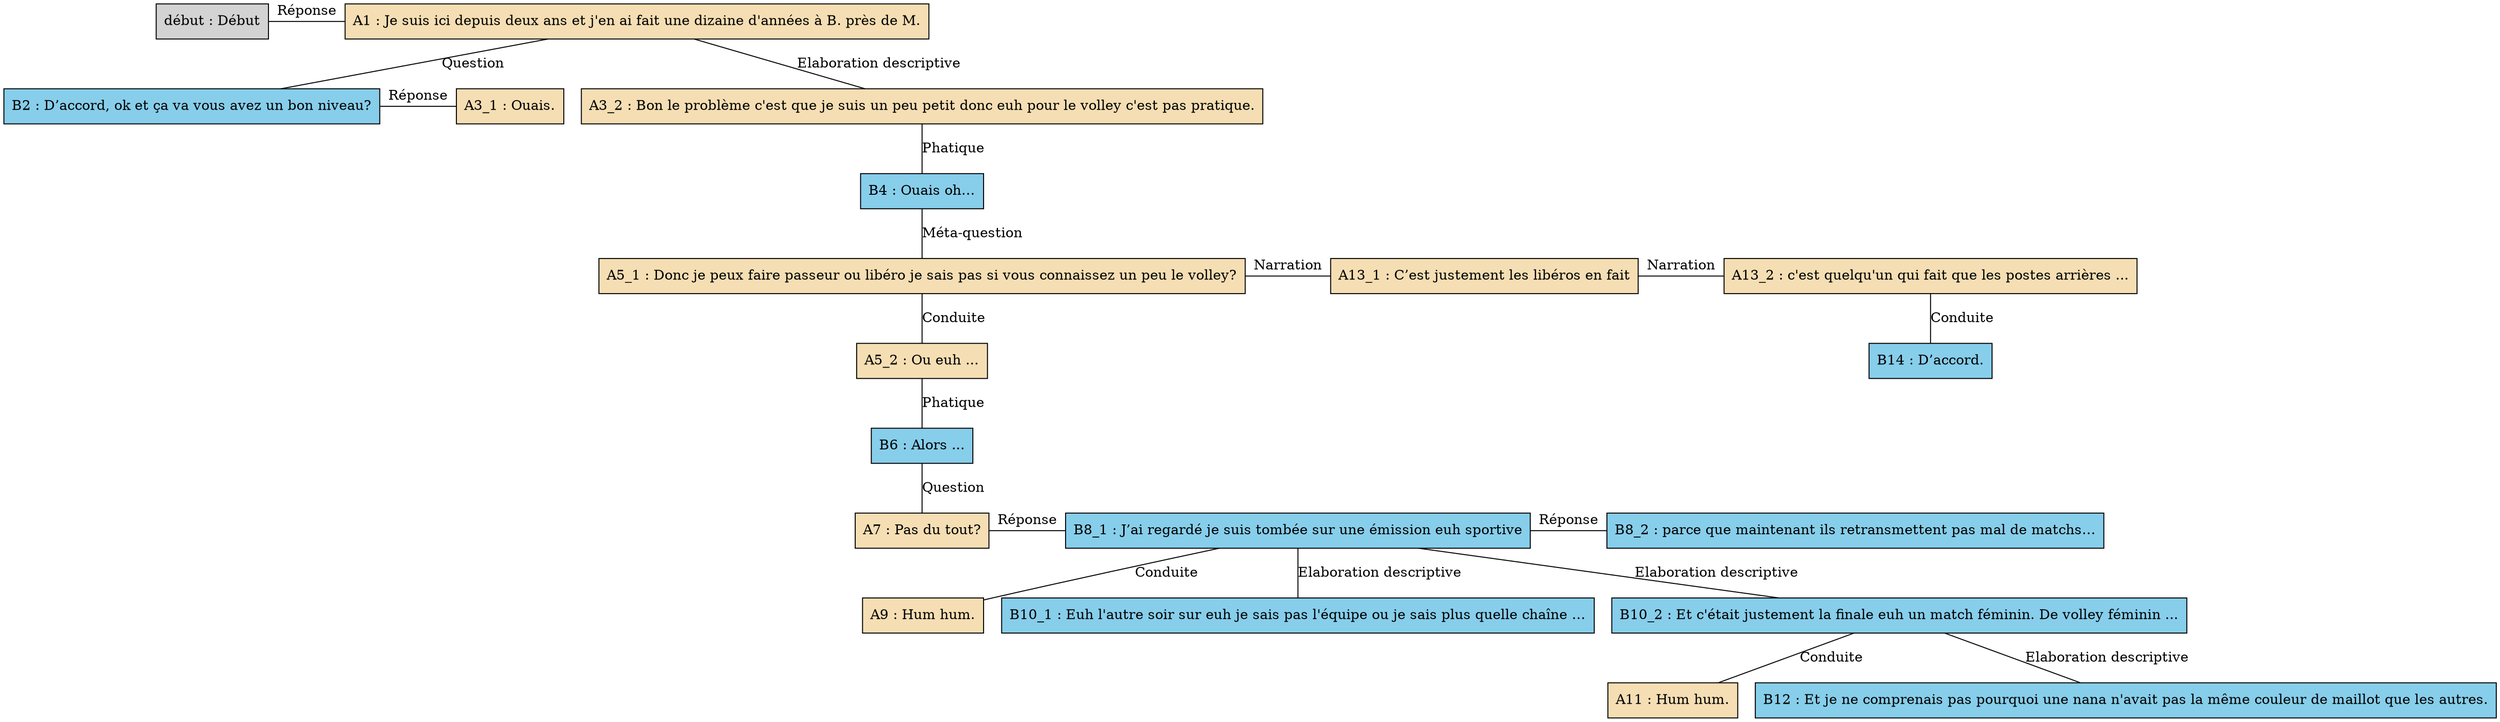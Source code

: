 digraph C09 {
	node [shape=box style=filled]
	"début" [label="début : Début"]
	A1 [label="A1 : Je suis ici depuis deux ans et j'en ai fait une dizaine d'années à B. près de M." fillcolor=wheat]
	B2 [label="B2 : D’accord, ok et ça va vous avez un bon niveau?" fillcolor=skyblue]
	A3_1 [label="A3_1 : Ouais." fillcolor=wheat]
	A3_2 [label="A3_2 : Bon le problème c'est que je suis un peu petit donc euh pour le volley c'est pas pratique." fillcolor=wheat]
	B4 [label="B4 : Ouais oh…" fillcolor=skyblue]
	A5_1 [label="A5_1 : Donc je peux faire passeur ou libéro je sais pas si vous connaissez un peu le volley?" fillcolor=wheat]
	A5_2 [label="A5_2 : Ou euh ..." fillcolor=wheat]
	B6 [label="B6 : Alors ..." fillcolor=skyblue]
	A7 [label="A7 : Pas du tout?" fillcolor=wheat]
	B8_1 [label="B8_1 : J’ai regardé je suis tombée sur une émission euh sportive" fillcolor=skyblue]
	B8_2 [label="B8_2 : parce que maintenant ils retransmettent pas mal de matchs…" fillcolor=skyblue]
	A9 [label="A9 : Hum hum." fillcolor=wheat]
	B10_1 [label="B10_1 : Euh l'autre soir sur euh je sais pas l'équipe ou je sais plus quelle chaîne …" fillcolor=skyblue]
	B10_2 [label="B10_2 : Et c'était justement la finale euh un match féminin. De volley féminin ..." fillcolor=skyblue]
	A11 [label="A11 : Hum hum." fillcolor=wheat]
	B12 [label="B12 : Et je ne comprenais pas pourquoi une nana n'avait pas la même couleur de maillot que les autres." fillcolor=skyblue]
	A13_1 [label="A13_1 : C’est justement les libéros en fait" fillcolor=wheat]
	A13_2 [label="A13_2 : c'est quelqu'un qui fait que les postes arrières ..." fillcolor=wheat]
	B14 [label="B14 : D’accord." fillcolor=skyblue]
	{
		rank=same
		"début"
		A1
		"début" -> A1 [label="Réponse" dir=none]
	}
	A1 -> B2 [label=Question dir=none]
	{
		rank=same
		B2
		A3_1
		B2 -> A3_1 [label="Réponse" dir=none]
	}
	A1 -> A3_2 [label="Elaboration descriptive" dir=none]
	A3_2 -> B4 [label=Phatique dir=none]
	B4 -> A5_1 [label="Méta-question" dir=none]
	B6 -> A7 [label=Question dir=none]
	A5_1 -> A5_2 [label=Conduite dir=none]
	A5_2 -> B6 [label=Phatique dir=none]
	{
		rank=same
		A7
		B8_1
		A7 -> B8_1 [label="Réponse" dir=none]
	}
	{
		rank=same
		B8_1
		B8_2
		B8_1 -> B8_2 [label="Réponse" dir=none]
	}
	B8_1 -> A9 [label=Conduite dir=none]
	B8_1 -> B10_1 [label="Elaboration descriptive" dir=none]
	B8_1 -> B10_2 [label="Elaboration descriptive" dir=none]
	B10_2 -> A11 [label=Conduite dir=none]
	B10_2 -> B12 [label="Elaboration descriptive" dir=none]
	{
		rank=same
		A5_1
		A13_1
		A5_1 -> A13_1 [label=Narration dir=none]
	}
	{
		rank=same
		A13_1
		A13_2
		A13_1 -> A13_2 [label=Narration dir=none]
	}
	A13_2 -> B14 [label=Conduite dir=none]
}
